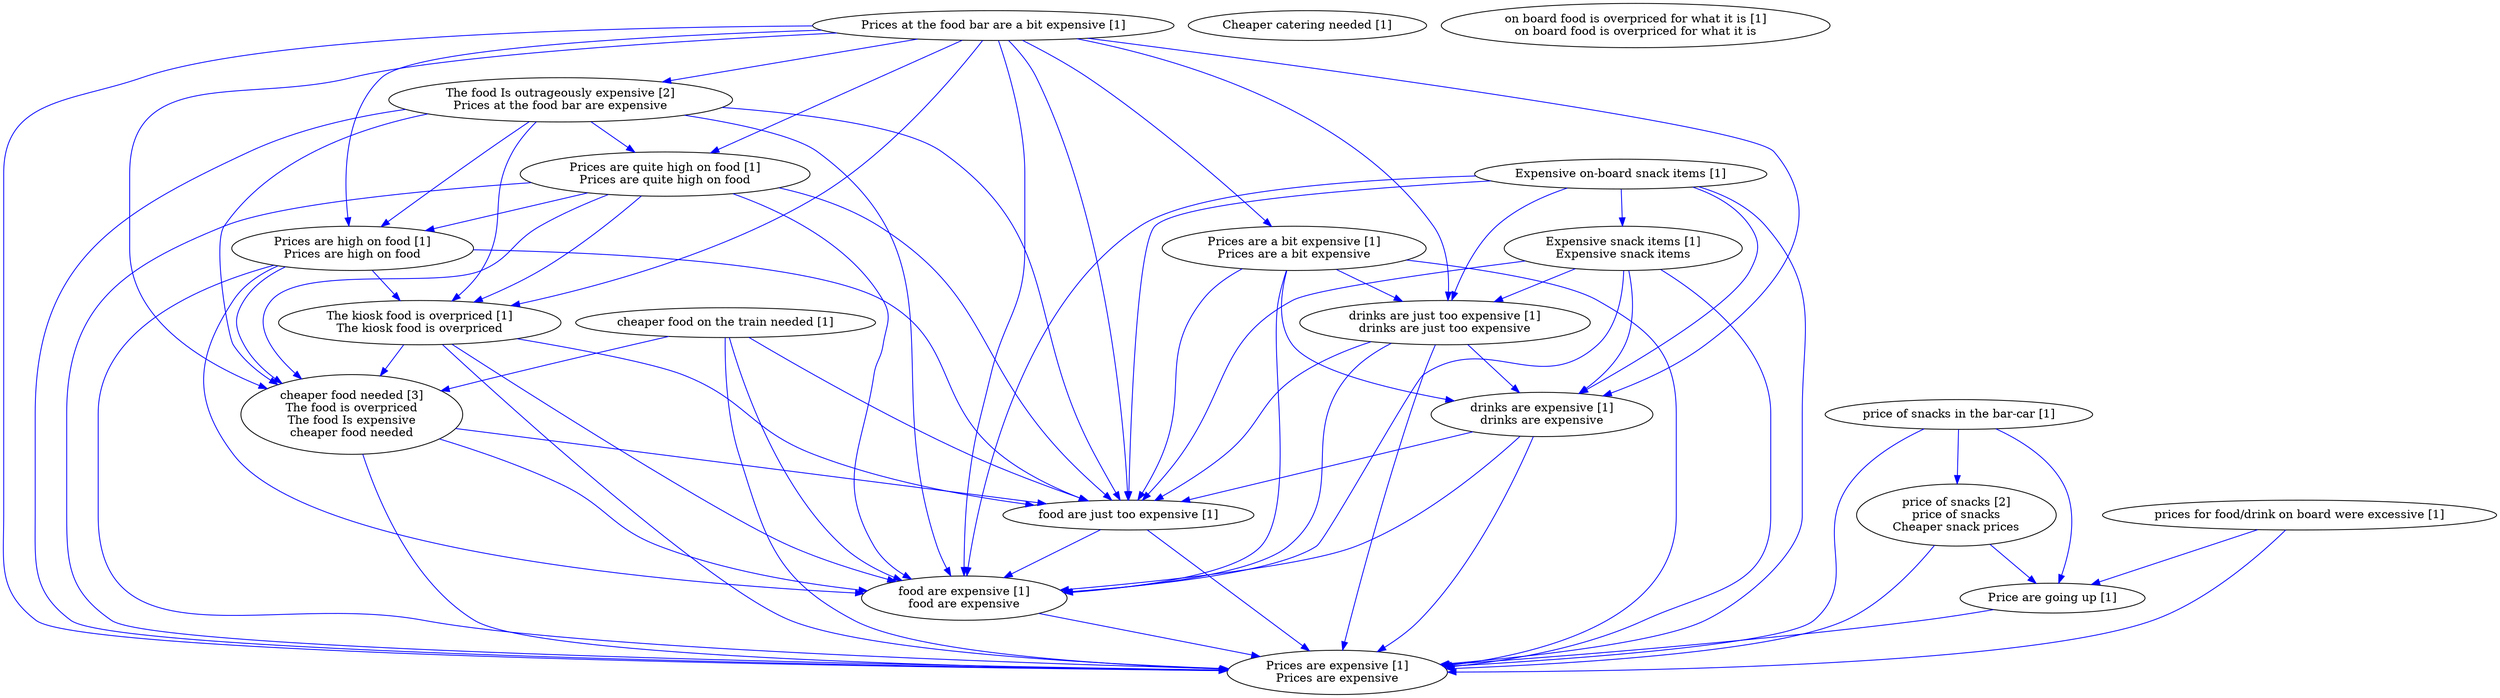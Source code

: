 digraph collapsedGraph {
"price of snacks [2]\nprice of snacks\nCheaper snack prices""cheaper food needed [3]\nThe food is overpriced\nThe food Is expensive\ncheaper food needed""The food Is outrageously expensive [2]\nPrices at the food bar are expensive""Cheaper catering needed [1]""Expensive on-board snack items [1]""Expensive snack items [1]\nExpensive snack items""Price are going up [1]""Prices are quite high on food [1]\nPrices are quite high on food""Prices are high on food [1]\nPrices are high on food""Prices at the food bar are a bit expensive [1]""Prices are expensive [1]\nPrices are expensive""Prices are a bit expensive [1]\nPrices are a bit expensive""The kiosk food is overpriced [1]\nThe kiosk food is overpriced""cheaper food on the train needed [1]""drinks are just too expensive [1]\ndrinks are just too expensive""drinks are expensive [1]\ndrinks are expensive""food are just too expensive [1]""food are expensive [1]\nfood are expensive""on board food is overpriced for what it is [1]\non board food is overpriced for what it is""price of snacks in the bar-car [1]""prices for food/drink on board were excessive [1]""The kiosk food is overpriced [1]\nThe kiosk food is overpriced" -> "cheaper food needed [3]\nThe food is overpriced\nThe food Is expensive\ncheaper food needed" [color=blue]
"price of snacks [2]\nprice of snacks\nCheaper snack prices" -> "Prices are expensive [1]\nPrices are expensive" [color=blue]
"Expensive snack items [1]\nExpensive snack items" -> "drinks are just too expensive [1]\ndrinks are just too expensive" [color=blue]
"Prices are a bit expensive [1]\nPrices are a bit expensive" -> "drinks are expensive [1]\ndrinks are expensive" [color=blue]
"prices for food/drink on board were excessive [1]" -> "Prices are expensive [1]\nPrices are expensive" [color=blue]
"cheaper food needed [3]\nThe food is overpriced\nThe food Is expensive\ncheaper food needed" -> "food are expensive [1]\nfood are expensive" [color=blue]
"cheaper food needed [3]\nThe food is overpriced\nThe food Is expensive\ncheaper food needed" -> "food are just too expensive [1]" [color=blue]
"Prices are quite high on food [1]\nPrices are quite high on food" -> "The kiosk food is overpriced [1]\nThe kiosk food is overpriced" [color=blue]
"Prices are quite high on food [1]\nPrices are quite high on food" -> "food are expensive [1]\nfood are expensive" [color=blue]
"Prices are quite high on food [1]\nPrices are quite high on food" -> "Prices are expensive [1]\nPrices are expensive" [color=blue]
"Prices are quite high on food [1]\nPrices are quite high on food" -> "food are just too expensive [1]" [color=blue]
"cheaper food on the train needed [1]" -> "cheaper food needed [3]\nThe food is overpriced\nThe food Is expensive\ncheaper food needed" [color=blue]
"cheaper food on the train needed [1]" -> "food are just too expensive [1]" [color=blue]
"cheaper food on the train needed [1]" -> "food are expensive [1]\nfood are expensive" [color=blue]
"price of snacks [2]\nprice of snacks\nCheaper snack prices" -> "Price are going up [1]" [color=blue]
"The food Is outrageously expensive [2]\nPrices at the food bar are expensive" -> "Prices are quite high on food [1]\nPrices are quite high on food" [color=blue]
"food are just too expensive [1]" -> "Prices are expensive [1]\nPrices are expensive" [color=blue]
"Prices are quite high on food [1]\nPrices are quite high on food" -> "cheaper food needed [3]\nThe food is overpriced\nThe food Is expensive\ncheaper food needed" [color=blue]
"Prices are a bit expensive [1]\nPrices are a bit expensive" -> "food are just too expensive [1]" [color=blue]
"Prices are a bit expensive [1]\nPrices are a bit expensive" -> "food are expensive [1]\nfood are expensive" [color=blue]
"The food Is outrageously expensive [2]\nPrices at the food bar are expensive" -> "Prices are high on food [1]\nPrices are high on food" [color=blue]
"food are expensive [1]\nfood are expensive" -> "Prices are expensive [1]\nPrices are expensive" [color=blue]
"The food Is outrageously expensive [2]\nPrices at the food bar are expensive" -> "cheaper food needed [3]\nThe food is overpriced\nThe food Is expensive\ncheaper food needed" [color=blue]
"drinks are expensive [1]\ndrinks are expensive" -> "Prices are expensive [1]\nPrices are expensive" [color=blue]
"drinks are expensive [1]\ndrinks are expensive" -> "food are just too expensive [1]" [color=blue]
"The food Is outrageously expensive [2]\nPrices at the food bar are expensive" -> "Prices are expensive [1]\nPrices are expensive" [color=blue]
"drinks are expensive [1]\ndrinks are expensive" -> "food are expensive [1]\nfood are expensive" [color=blue]
"Expensive on-board snack items [1]" -> "Prices are expensive [1]\nPrices are expensive" [color=blue]
"The kiosk food is overpriced [1]\nThe kiosk food is overpriced" -> "food are expensive [1]\nfood are expensive" [color=blue]
"The kiosk food is overpriced [1]\nThe kiosk food is overpriced" -> "food are just too expensive [1]" [color=blue]
"The food Is outrageously expensive [2]\nPrices at the food bar are expensive" -> "The kiosk food is overpriced [1]\nThe kiosk food is overpriced" [color=blue]
"Prices are a bit expensive [1]\nPrices are a bit expensive" -> "drinks are just too expensive [1]\ndrinks are just too expensive" [color=blue]
"Expensive on-board snack items [1]" -> "drinks are expensive [1]\ndrinks are expensive" [color=blue]
"prices for food/drink on board were excessive [1]" -> "Price are going up [1]" [color=blue]
"The food Is outrageously expensive [2]\nPrices at the food bar are expensive" -> "food are just too expensive [1]" [color=blue]
"price of snacks in the bar-car [1]" -> "Prices are expensive [1]\nPrices are expensive" [color=blue]
"The food Is outrageously expensive [2]\nPrices at the food bar are expensive" -> "food are expensive [1]\nfood are expensive" [color=blue]
"price of snacks in the bar-car [1]" -> "Price are going up [1]" [color=blue]
"Prices at the food bar are a bit expensive [1]" -> "cheaper food needed [3]\nThe food is overpriced\nThe food Is expensive\ncheaper food needed" [color=blue]
"Prices at the food bar are a bit expensive [1]" -> "Prices are high on food [1]\nPrices are high on food" [color=blue]
"price of snacks in the bar-car [1]" -> "price of snacks [2]\nprice of snacks\nCheaper snack prices" [color=blue]
"Prices at the food bar are a bit expensive [1]" -> "Prices are quite high on food [1]\nPrices are quite high on food" [color=blue]
"Prices are high on food [1]\nPrices are high on food" -> "Prices are expensive [1]\nPrices are expensive" [color=blue]
"drinks are just too expensive [1]\ndrinks are just too expensive" -> "Prices are expensive [1]\nPrices are expensive" [color=blue]
"drinks are just too expensive [1]\ndrinks are just too expensive" -> "food are just too expensive [1]" [color=blue]
"drinks are just too expensive [1]\ndrinks are just too expensive" -> "food are expensive [1]\nfood are expensive" [color=blue]
"Prices are high on food [1]\nPrices are high on food" -> "The kiosk food is overpriced [1]\nThe kiosk food is overpriced" [color=blue]
"Prices at the food bar are a bit expensive [1]" -> "The kiosk food is overpriced [1]\nThe kiosk food is overpriced" [color=blue]
"Expensive on-board snack items [1]" -> "food are just too expensive [1]" [color=blue]
"Expensive on-board snack items [1]" -> "food are expensive [1]\nfood are expensive" [color=blue]
"Prices are high on food [1]\nPrices are high on food" -> "food are expensive [1]\nfood are expensive" [color=blue]
"Prices are high on food [1]\nPrices are high on food" -> "cheaper food needed [3]\nThe food is overpriced\nThe food Is expensive\ncheaper food needed" [color=blue]
"Prices are high on food [1]\nPrices are high on food" -> "food are just too expensive [1]" [color=blue]
"Prices at the food bar are a bit expensive [1]" -> "The food Is outrageously expensive [2]\nPrices at the food bar are expensive" [color=blue]
"Prices at the food bar are a bit expensive [1]" -> "food are just too expensive [1]" [color=blue]
"Prices at the food bar are a bit expensive [1]" -> "food are expensive [1]\nfood are expensive" [color=blue]
"Expensive on-board snack items [1]" -> "drinks are just too expensive [1]\ndrinks are just too expensive" [color=blue]
"Price are going up [1]" -> "Prices are expensive [1]\nPrices are expensive" [color=blue]
"Expensive snack items [1]\nExpensive snack items" -> "Prices are expensive [1]\nPrices are expensive" [color=blue]
"Expensive snack items [1]\nExpensive snack items" -> "drinks are expensive [1]\ndrinks are expensive" [color=blue]
"Expensive snack items [1]\nExpensive snack items" -> "food are just too expensive [1]" [color=blue]
"Expensive snack items [1]\nExpensive snack items" -> "food are expensive [1]\nfood are expensive" [color=blue]
"Expensive on-board snack items [1]" -> "Expensive snack items [1]\nExpensive snack items" [color=blue]
"Prices are quite high on food [1]\nPrices are quite high on food" -> "Prices are high on food [1]\nPrices are high on food" [color=blue]
"Prices at the food bar are a bit expensive [1]" -> "Prices are a bit expensive [1]\nPrices are a bit expensive" [color=blue]
"Prices are a bit expensive [1]\nPrices are a bit expensive" -> "Prices are expensive [1]\nPrices are expensive" [color=blue]
"Prices at the food bar are a bit expensive [1]" -> "Prices are expensive [1]\nPrices are expensive" [color=blue]
"drinks are just too expensive [1]\ndrinks are just too expensive" -> "drinks are expensive [1]\ndrinks are expensive" [color=blue]
"food are just too expensive [1]" -> "food are expensive [1]\nfood are expensive" [color=blue]
"Prices at the food bar are a bit expensive [1]" -> "drinks are expensive [1]\ndrinks are expensive" [color=blue]
"Prices at the food bar are a bit expensive [1]" -> "drinks are just too expensive [1]\ndrinks are just too expensive" [color=blue]
"The kiosk food is overpriced [1]\nThe kiosk food is overpriced" -> "Prices are expensive [1]\nPrices are expensive" [color=blue]
"cheaper food on the train needed [1]" -> "Prices are expensive [1]\nPrices are expensive" [color=blue]
"cheaper food needed [3]\nThe food is overpriced\nThe food Is expensive\ncheaper food needed" -> "Prices are expensive [1]\nPrices are expensive" [color=blue]
}